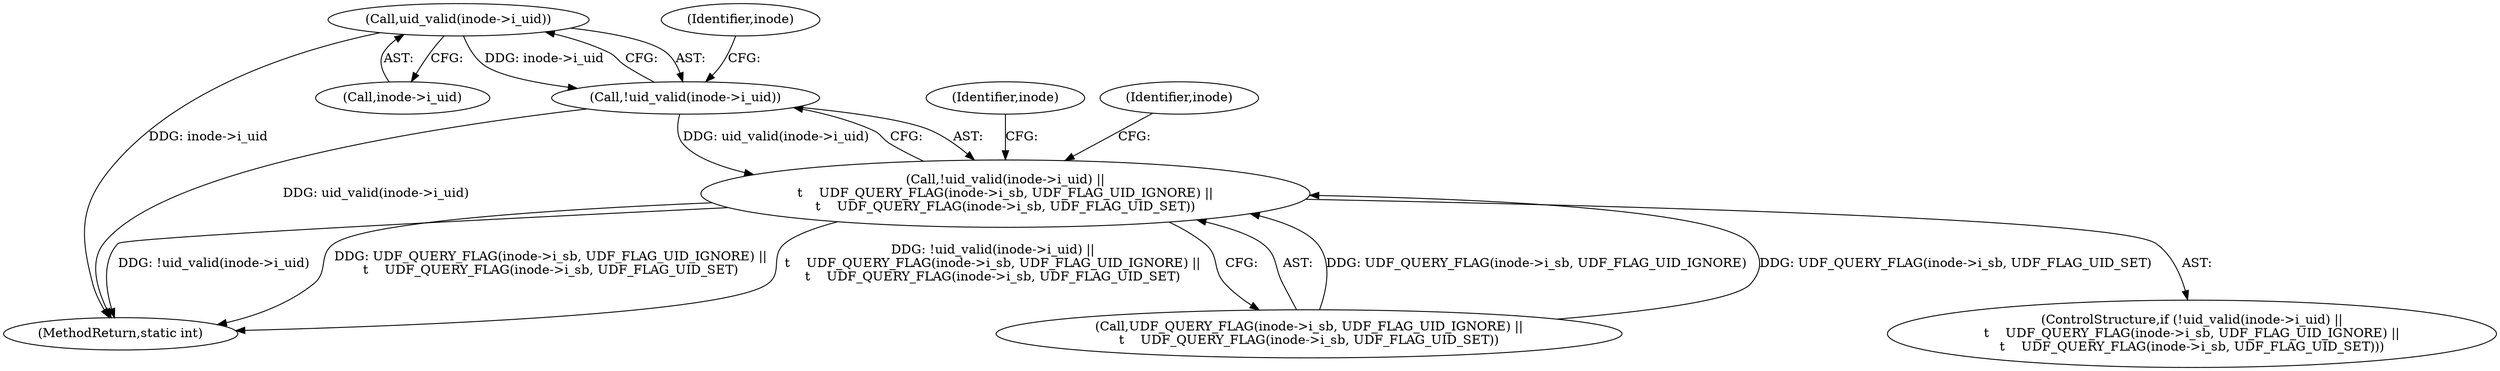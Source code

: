 digraph "0_linux_23b133bdc452aa441fcb9b82cbf6dd05cfd342d0@pointer" {
"1000586" [label="(Call,uid_valid(inode->i_uid))"];
"1000585" [label="(Call,!uid_valid(inode->i_uid))"];
"1000584" [label="(Call,!uid_valid(inode->i_uid) ||\n\t    UDF_QUERY_FLAG(inode->i_sb, UDF_FLAG_UID_IGNORE) ||\n\t    UDF_QUERY_FLAG(inode->i_sb, UDF_FLAG_UID_SET))"];
"1000585" [label="(Call,!uid_valid(inode->i_uid))"];
"1000603" [label="(Identifier,inode)"];
"1000586" [label="(Call,uid_valid(inode->i_uid))"];
"1000587" [label="(Call,inode->i_uid)"];
"1000593" [label="(Identifier,inode)"];
"1000583" [label="(ControlStructure,if (!uid_valid(inode->i_uid) ||\n\t    UDF_QUERY_FLAG(inode->i_sb, UDF_FLAG_UID_IGNORE) ||\n\t    UDF_QUERY_FLAG(inode->i_sb, UDF_FLAG_UID_SET)))"];
"1001231" [label="(MethodReturn,static int)"];
"1000590" [label="(Call,UDF_QUERY_FLAG(inode->i_sb, UDF_FLAG_UID_IGNORE) ||\n\t    UDF_QUERY_FLAG(inode->i_sb, UDF_FLAG_UID_SET))"];
"1000612" [label="(Identifier,inode)"];
"1000584" [label="(Call,!uid_valid(inode->i_uid) ||\n\t    UDF_QUERY_FLAG(inode->i_sb, UDF_FLAG_UID_IGNORE) ||\n\t    UDF_QUERY_FLAG(inode->i_sb, UDF_FLAG_UID_SET))"];
"1000586" -> "1000585"  [label="AST: "];
"1000586" -> "1000587"  [label="CFG: "];
"1000587" -> "1000586"  [label="AST: "];
"1000585" -> "1000586"  [label="CFG: "];
"1000586" -> "1001231"  [label="DDG: inode->i_uid"];
"1000586" -> "1000585"  [label="DDG: inode->i_uid"];
"1000585" -> "1000584"  [label="AST: "];
"1000593" -> "1000585"  [label="CFG: "];
"1000584" -> "1000585"  [label="CFG: "];
"1000585" -> "1001231"  [label="DDG: uid_valid(inode->i_uid)"];
"1000585" -> "1000584"  [label="DDG: uid_valid(inode->i_uid)"];
"1000584" -> "1000583"  [label="AST: "];
"1000584" -> "1000590"  [label="CFG: "];
"1000590" -> "1000584"  [label="AST: "];
"1000603" -> "1000584"  [label="CFG: "];
"1000612" -> "1000584"  [label="CFG: "];
"1000584" -> "1001231"  [label="DDG: UDF_QUERY_FLAG(inode->i_sb, UDF_FLAG_UID_IGNORE) ||\n\t    UDF_QUERY_FLAG(inode->i_sb, UDF_FLAG_UID_SET)"];
"1000584" -> "1001231"  [label="DDG: !uid_valid(inode->i_uid) ||\n\t    UDF_QUERY_FLAG(inode->i_sb, UDF_FLAG_UID_IGNORE) ||\n\t    UDF_QUERY_FLAG(inode->i_sb, UDF_FLAG_UID_SET)"];
"1000584" -> "1001231"  [label="DDG: !uid_valid(inode->i_uid)"];
"1000590" -> "1000584"  [label="DDG: UDF_QUERY_FLAG(inode->i_sb, UDF_FLAG_UID_IGNORE)"];
"1000590" -> "1000584"  [label="DDG: UDF_QUERY_FLAG(inode->i_sb, UDF_FLAG_UID_SET)"];
}
